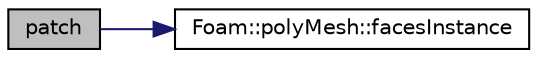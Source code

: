 digraph "patch"
{
  bgcolor="transparent";
  edge [fontname="Helvetica",fontsize="10",labelfontname="Helvetica",labelfontsize="10"];
  node [fontname="Helvetica",fontsize="10",shape=record];
  rankdir="LR";
  Node1 [label="patch",height=0.2,width=0.4,color="black", fillcolor="grey75", style="filled" fontcolor="black"];
  Node1 -> Node2 [color="midnightblue",fontsize="10",style="solid",fontname="Helvetica"];
  Node2 [label="Foam::polyMesh::facesInstance",height=0.2,width=0.4,color="black",URL="$classFoam_1_1polyMesh.html#a8a91e85dc9825a7ae05720d4e7b48f2a",tooltip="Return the current instance directory for faces. "];
}
